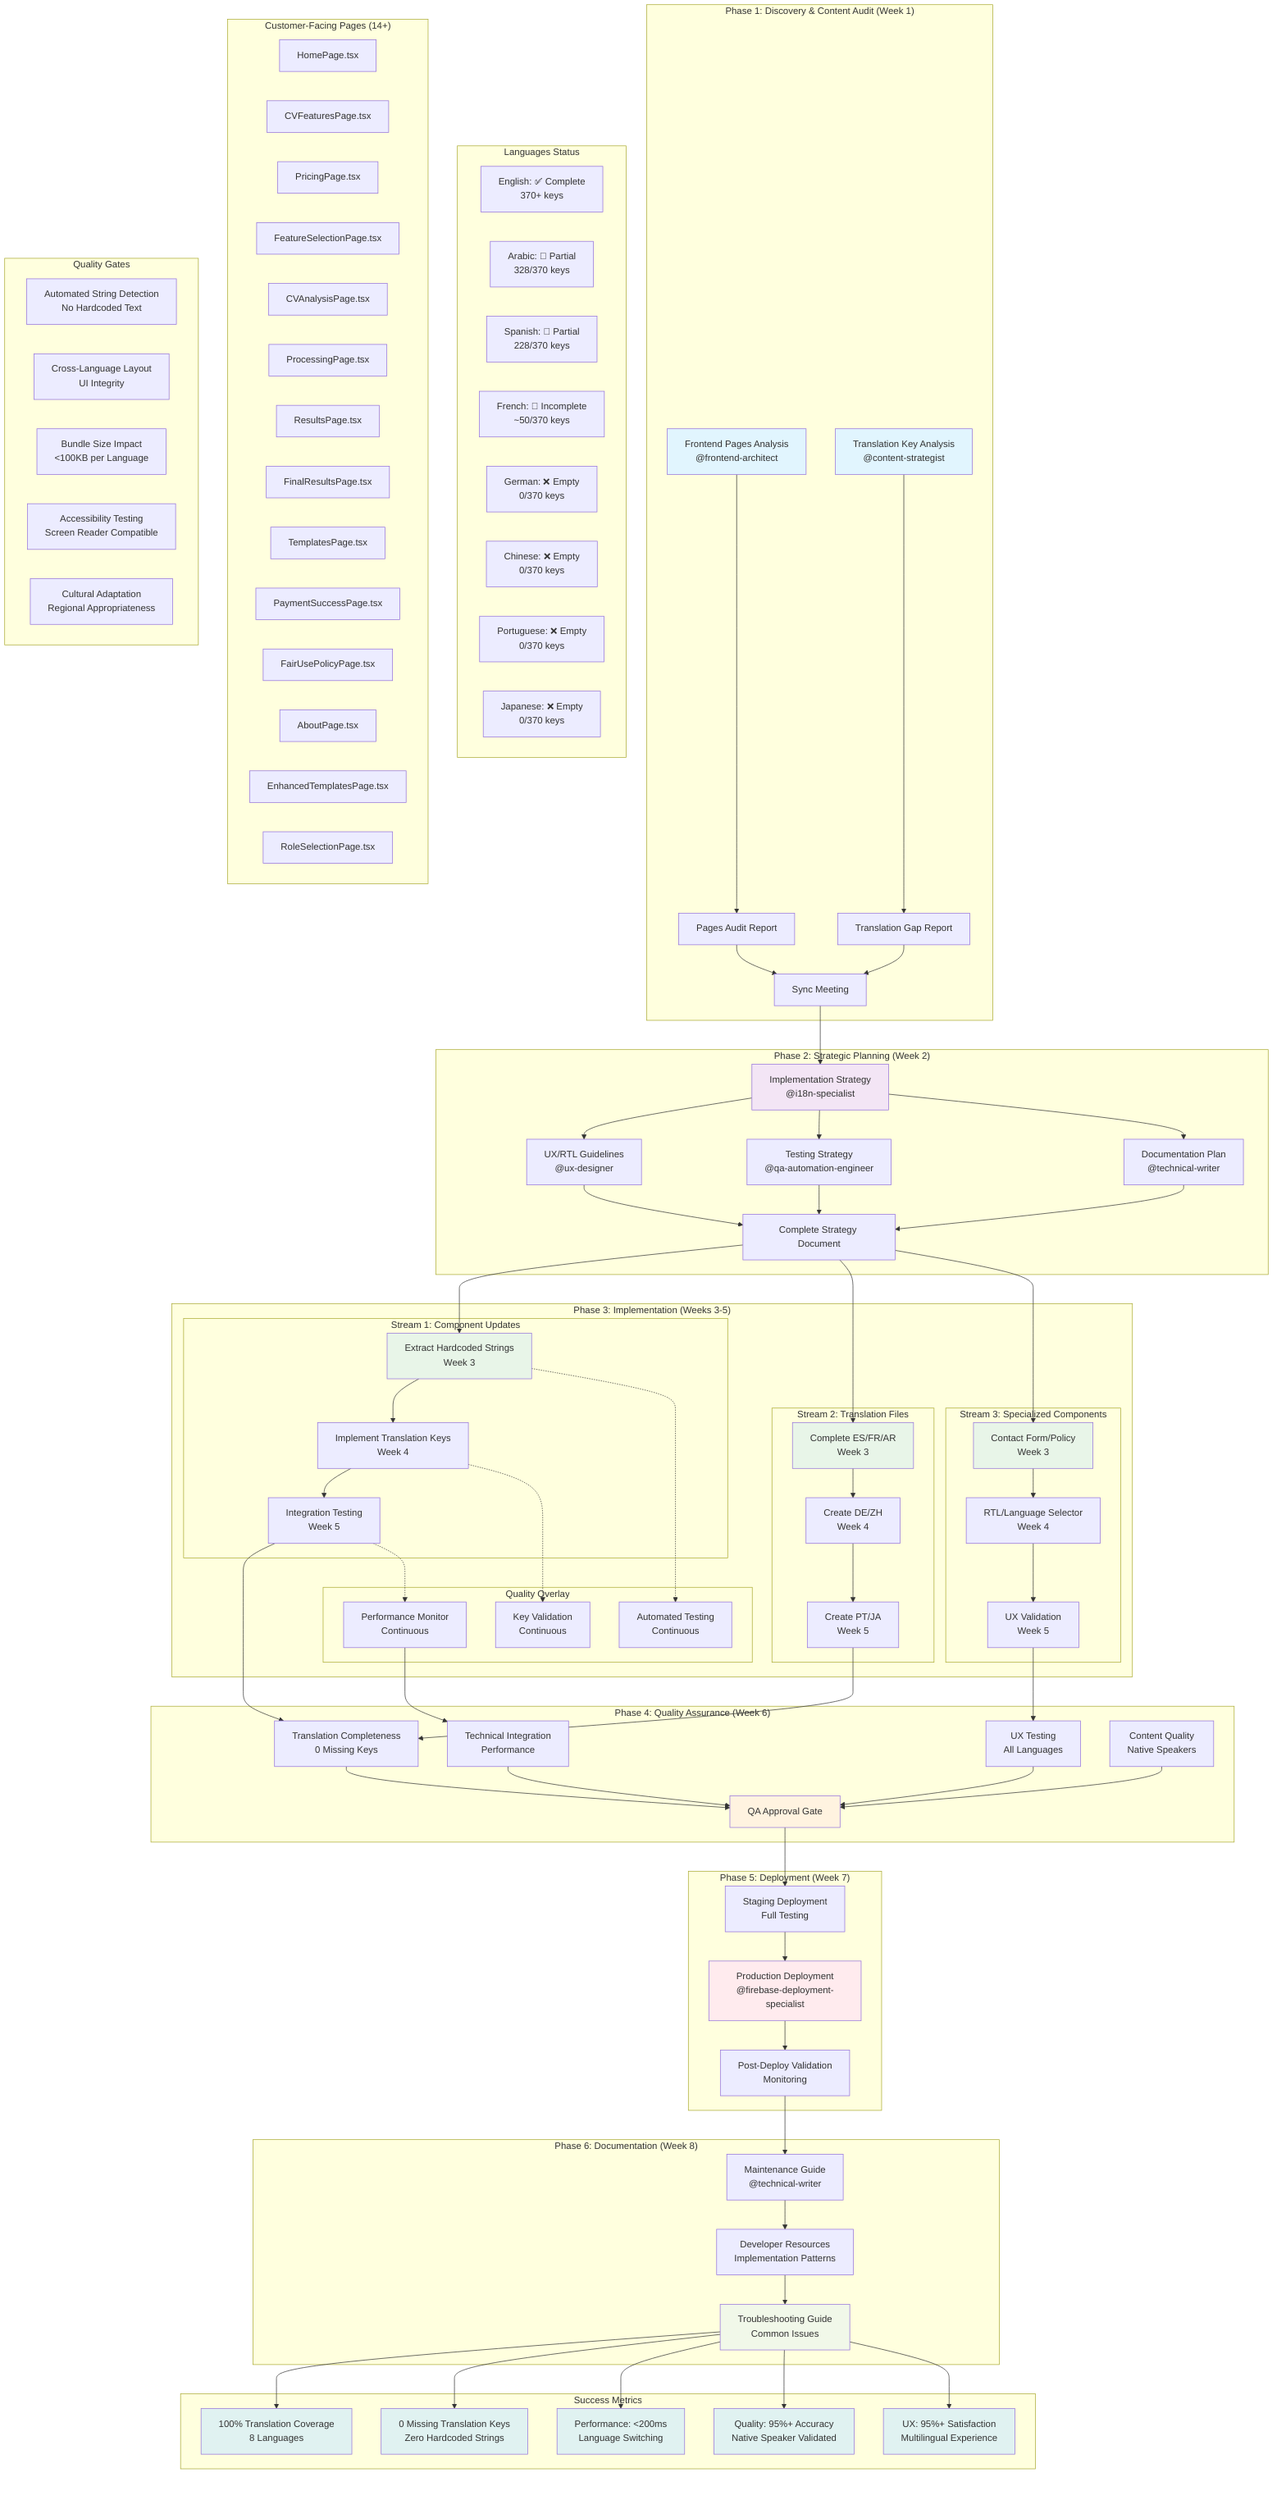 graph TB
    subgraph "Phase 1: Discovery & Content Audit (Week 1)"
        A1[Frontend Pages Analysis<br/>@frontend-architect]
        A2[Translation Key Analysis<br/>@content-strategist]
        A1 --> A3[Pages Audit Report]
        A2 --> A4[Translation Gap Report]
        A3 --> A5[Sync Meeting]
        A4 --> A5
    end

    subgraph "Phase 2: Strategic Planning (Week 2)"
        B1[Implementation Strategy<br/>@i18n-specialist]
        B2[UX/RTL Guidelines<br/>@ux-designer]
        B3[Testing Strategy<br/>@qa-automation-engineer]
        B4[Documentation Plan<br/>@technical-writer]
        A5 --> B1
        B1 --> B2
        B1 --> B3
        B1 --> B4
        B2 --> B5[Complete Strategy Document]
        B3 --> B5
        B4 --> B5
    end

    subgraph "Phase 3: Implementation (Weeks 3-5)"
        subgraph "Stream 1: Component Updates"
            C1[Extract Hardcoded Strings<br/>Week 3]
            C2[Implement Translation Keys<br/>Week 4]
            C3[Integration Testing<br/>Week 5]
            C1 --> C2 --> C3
        end
        
        subgraph "Stream 2: Translation Files"
            D1[Complete ES/FR/AR<br/>Week 3]
            D2[Create DE/ZH<br/>Week 4]
            D3[Create PT/JA<br/>Week 5]
            D1 --> D2 --> D3
        end
        
        subgraph "Stream 3: Specialized Components"
            E1[Contact Form/Policy<br/>Week 3]
            E2[RTL/Language Selector<br/>Week 4]
            E3[UX Validation<br/>Week 5]
            E1 --> E2 --> E3
        end
        
        subgraph "Quality Overlay"
            F1[Automated Testing<br/>Continuous]
            F2[Key Validation<br/>Continuous]
            F3[Performance Monitor<br/>Continuous]
        end
    end

    subgraph "Phase 4: Quality Assurance (Week 6)"
        G1[Translation Completeness<br/>0 Missing Keys]
        G2[UX Testing<br/>All Languages]
        G3[Technical Integration<br/>Performance]
        G4[Content Quality<br/>Native Speakers]
        C3 --> G1
        D3 --> G1
        E3 --> G2
        F3 --> G3
        G1 --> G5[QA Approval Gate]
        G2 --> G5
        G3 --> G5
        G4 --> G5
    end

    subgraph "Phase 5: Deployment (Week 7)"
        H1[Staging Deployment<br/>Full Testing]
        H2[Production Deployment<br/>@firebase-deployment-specialist]
        H3[Post-Deploy Validation<br/>Monitoring]
        G5 --> H1
        H1 --> H2
        H2 --> H3
    end

    subgraph "Phase 6: Documentation (Week 8)"
        I1[Maintenance Guide<br/>@technical-writer]
        I2[Developer Resources<br/>Implementation Patterns]
        I3[Troubleshooting Guide<br/>Common Issues]
        H3 --> I1
        I1 --> I2
        I2 --> I3
    end

    subgraph "Languages Status"
        J1[English: ✅ Complete<br/>370+ keys]
        J2[Arabic: 🔄 Partial<br/>328/370 keys]
        J3[Spanish: 🔄 Partial<br/>228/370 keys]
        J4[French: 🔄 Incomplete<br/>~50/370 keys]
        J5[German: ❌ Empty<br/>0/370 keys]
        J6[Chinese: ❌ Empty<br/>0/370 keys]
        J7[Portuguese: ❌ Empty<br/>0/370 keys]
        J8[Japanese: ❌ Empty<br/>0/370 keys]
    end

    subgraph "Customer-Facing Pages (14+)"
        K1[HomePage.tsx]
        K2[CVFeaturesPage.tsx]
        K3[PricingPage.tsx]
        K4[FeatureSelectionPage.tsx]
        K5[CVAnalysisPage.tsx]
        K6[ProcessingPage.tsx]
        K7[ResultsPage.tsx]
        K8[FinalResultsPage.tsx]
        K9[TemplatesPage.tsx]
        K10[PaymentSuccessPage.tsx]
        K11[FairUsePolicyPage.tsx]
        K12[AboutPage.tsx]
        K13[EnhancedTemplatesPage.tsx]
        K14[RoleSelectionPage.tsx]
    end

    subgraph "Success Metrics"
        L1[100% Translation Coverage<br/>8 Languages]
        L2[0 Missing Translation Keys<br/>Zero Hardcoded Strings]
        L3[Performance: <200ms<br/>Language Switching]
        L4[Quality: 95%+ Accuracy<br/>Native Speaker Validated]
        L5[UX: 95%+ Satisfaction<br/>Multilingual Experience]
    end

    subgraph "Quality Gates"
        M1[Automated String Detection<br/>No Hardcoded Text]
        M2[Cross-Language Layout<br/>UI Integrity]
        M3[Bundle Size Impact<br/><100KB per Language]
        M4[Accessibility Testing<br/>Screen Reader Compatible]
        M5[Cultural Adaptation<br/>Regional Appropriateness]
    end

    B5 --> C1
    B5 --> D1
    B5 --> E1
    
    C1 -.-> F1
    C2 -.-> F2
    C3 -.-> F3
    
    I3 --> L1
    I3 --> L2
    I3 --> L3
    I3 --> L4
    I3 --> L5

    style A1 fill:#e1f5fe
    style A2 fill:#e1f5fe
    style B1 fill:#f3e5f5
    style C1 fill:#e8f5e8
    style D1 fill:#e8f5e8
    style E1 fill:#e8f5e8
    style G5 fill:#fff3e0
    style H2 fill:#ffebee
    style I3 fill:#f1f8e9
    style L1 fill:#e0f2f1
    style L2 fill:#e0f2f1
    style L3 fill:#e0f2f1
    style L4 fill:#e0f2f1
    style L5 fill:#e0f2f1